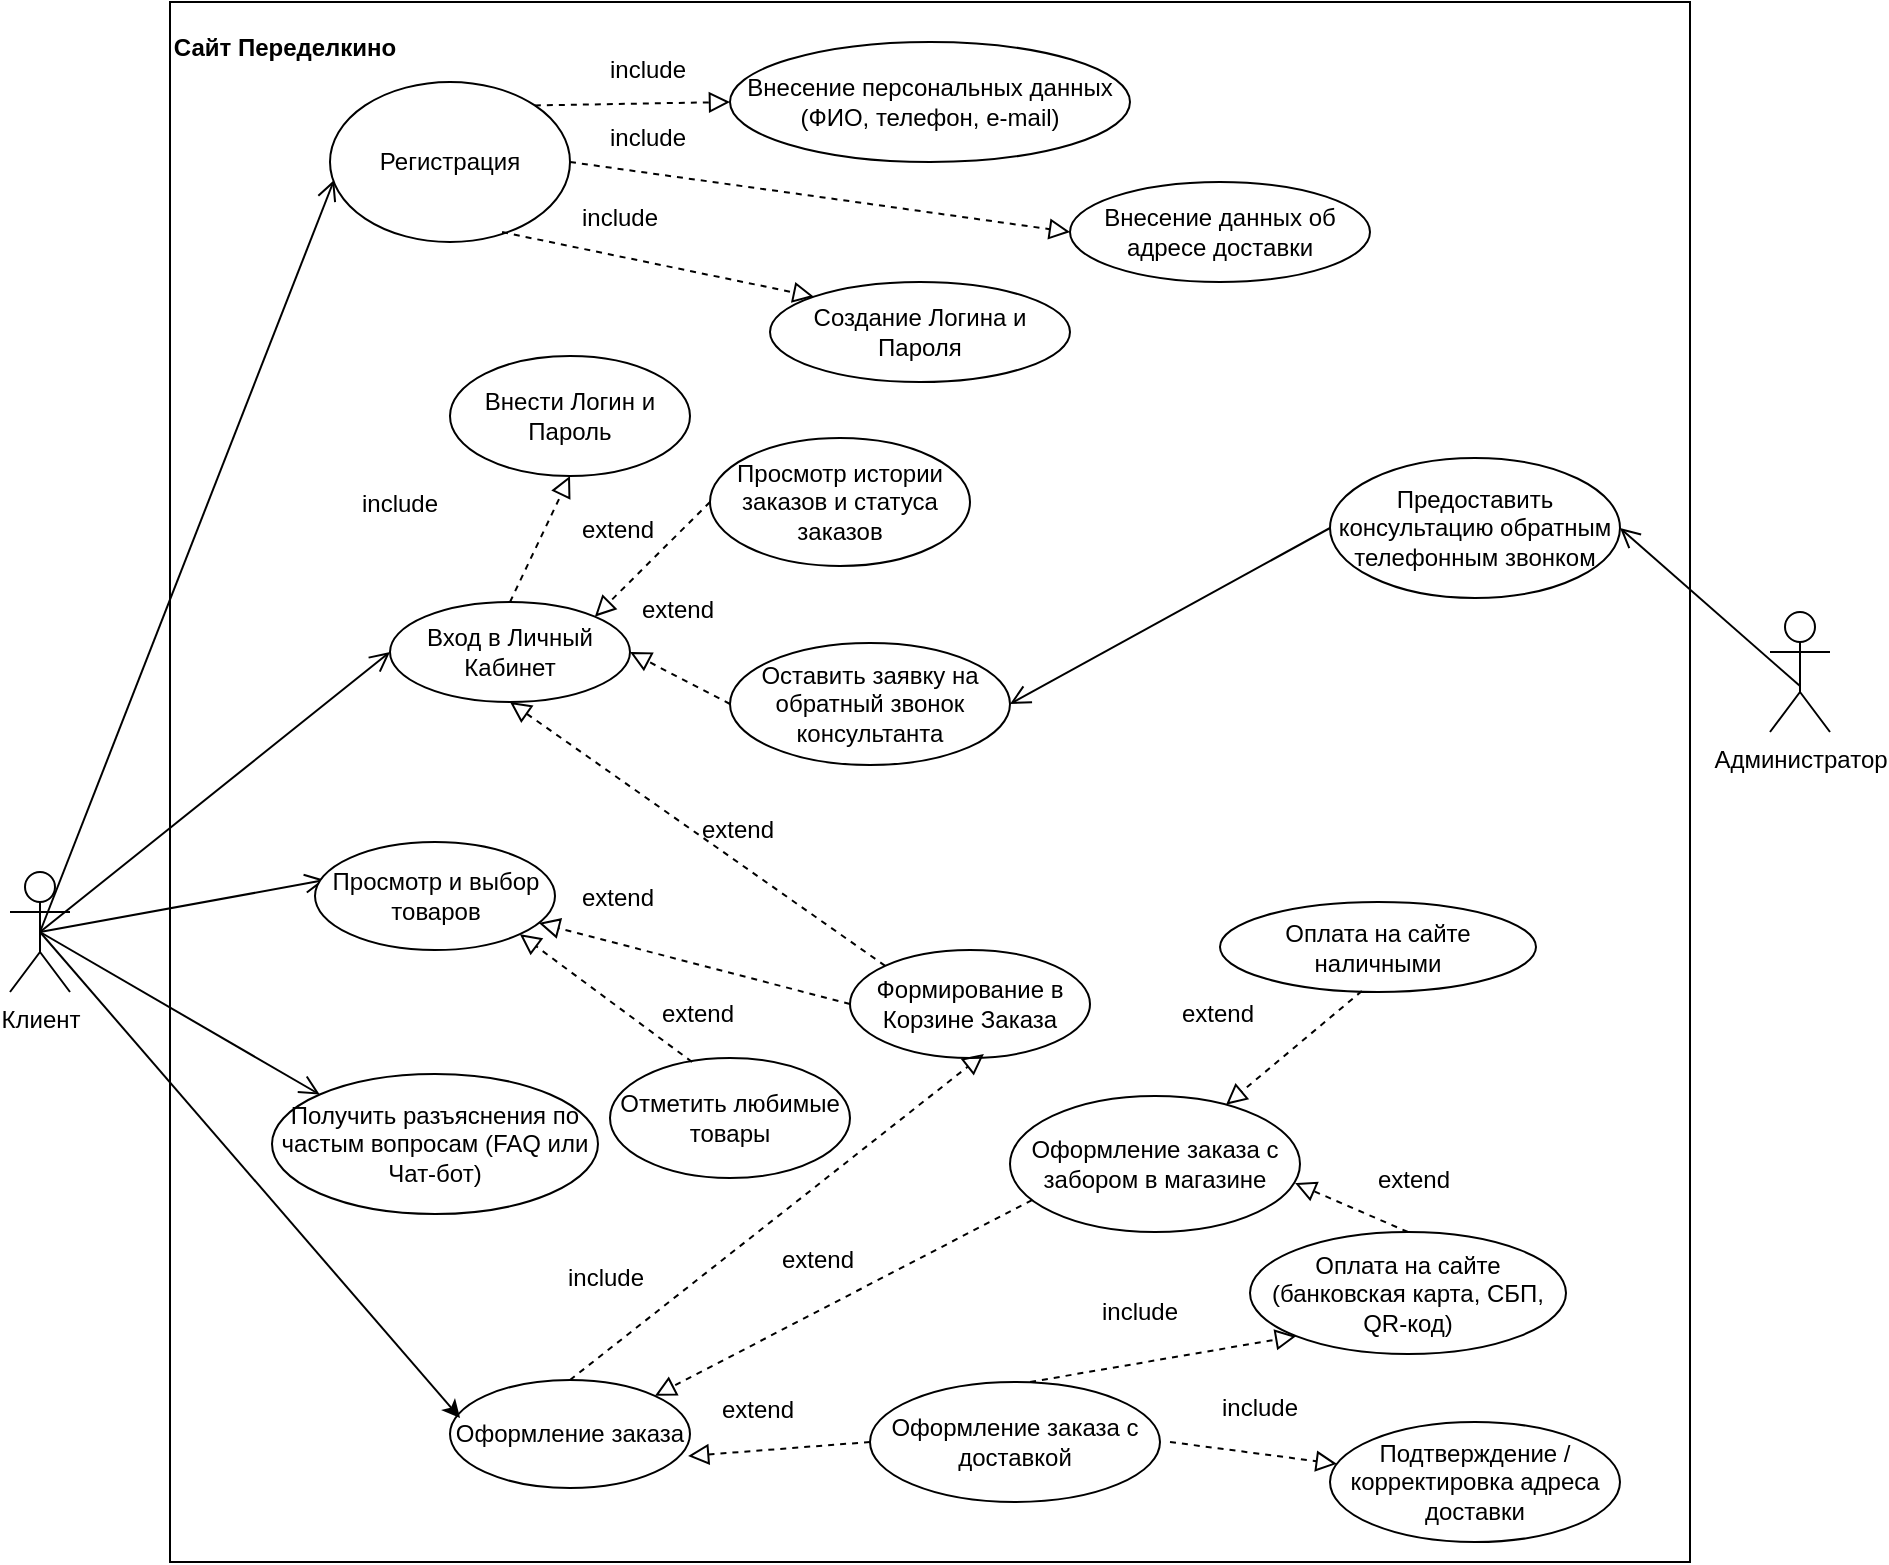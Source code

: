 <mxfile version="22.1.1" type="device" pages="2">
  <diagram name="Формирование и оформление заказа" id="MA6viU8883pj1xrTaJaR">
    <mxGraphModel dx="1164" dy="1131" grid="1" gridSize="10" guides="1" tooltips="1" connect="1" arrows="1" fold="1" page="1" pageScale="1" pageWidth="827" pageHeight="1169" math="0" shadow="0">
      <root>
        <mxCell id="G4E5O6nOKfDLFmH1mNvY-0" />
        <mxCell id="G4E5O6nOKfDLFmH1mNvY-1" parent="G4E5O6nOKfDLFmH1mNvY-0" />
        <mxCell id="G4E5O6nOKfDLFmH1mNvY-2" value="" style="html=1;whiteSpace=wrap;" parent="G4E5O6nOKfDLFmH1mNvY-1" vertex="1">
          <mxGeometry x="150" y="90" width="760" height="780" as="geometry" />
        </mxCell>
        <mxCell id="G4E5O6nOKfDLFmH1mNvY-3" value="Клиент" style="shape=umlActor;verticalLabelPosition=bottom;verticalAlign=top;html=1;" parent="G4E5O6nOKfDLFmH1mNvY-1" vertex="1">
          <mxGeometry x="70" y="525" width="30" height="60" as="geometry" />
        </mxCell>
        <mxCell id="G4E5O6nOKfDLFmH1mNvY-4" value="Сайт Переделкино" style="text;align=center;fontStyle=1;verticalAlign=middle;spacingLeft=3;spacingRight=3;strokeColor=none;rotatable=0;points=[[0,0.5],[1,0.5]];portConstraint=eastwest;html=1;" parent="G4E5O6nOKfDLFmH1mNvY-1" vertex="1">
          <mxGeometry x="167" y="100" width="80" height="26" as="geometry" />
        </mxCell>
        <mxCell id="G4E5O6nOKfDLFmH1mNvY-5" value="" style="endArrow=open;startArrow=none;endFill=0;startFill=0;endSize=8;html=1;verticalAlign=bottom;labelBackgroundColor=none;strokeWidth=1;rounded=0;entryX=0.017;entryY=0.613;entryDx=0;entryDy=0;exitX=0.5;exitY=0.5;exitDx=0;exitDy=0;exitPerimeter=0;entryPerimeter=0;" parent="G4E5O6nOKfDLFmH1mNvY-1" source="G4E5O6nOKfDLFmH1mNvY-3" target="G4E5O6nOKfDLFmH1mNvY-15" edge="1">
          <mxGeometry width="160" relative="1" as="geometry">
            <mxPoint x="140" y="550" as="sourcePoint" />
            <mxPoint x="200" y="200" as="targetPoint" />
          </mxGeometry>
        </mxCell>
        <mxCell id="G4E5O6nOKfDLFmH1mNvY-6" value="" style="endArrow=open;startArrow=none;endFill=0;startFill=0;endSize=8;html=1;verticalAlign=bottom;labelBackgroundColor=none;strokeWidth=1;rounded=0;entryX=0;entryY=0.5;entryDx=0;entryDy=0;exitX=0.5;exitY=0.5;exitDx=0;exitDy=0;exitPerimeter=0;" parent="G4E5O6nOKfDLFmH1mNvY-1" source="G4E5O6nOKfDLFmH1mNvY-3" target="G4E5O6nOKfDLFmH1mNvY-18" edge="1">
          <mxGeometry width="160" relative="1" as="geometry">
            <mxPoint x="-130" y="740" as="sourcePoint" />
            <mxPoint x="200" y="425" as="targetPoint" />
          </mxGeometry>
        </mxCell>
        <mxCell id="G4E5O6nOKfDLFmH1mNvY-7" value="" style="endArrow=open;startArrow=none;endFill=0;startFill=0;endSize=8;html=1;verticalAlign=bottom;labelBackgroundColor=none;strokeWidth=1;rounded=0;exitX=0.5;exitY=0.5;exitDx=0;exitDy=0;exitPerimeter=0;entryX=0.042;entryY=0.352;entryDx=0;entryDy=0;entryPerimeter=0;" parent="G4E5O6nOKfDLFmH1mNvY-1" source="G4E5O6nOKfDLFmH1mNvY-3" target="sAtTUOMr5M9MyBgrF_sK-12" edge="1">
          <mxGeometry width="160" relative="1" as="geometry">
            <mxPoint x="85" y="591" as="sourcePoint" />
            <mxPoint x="900" y="746" as="targetPoint" />
          </mxGeometry>
        </mxCell>
        <mxCell id="G4E5O6nOKfDLFmH1mNvY-9" value="Администратор" style="shape=umlActor;verticalLabelPosition=bottom;verticalAlign=top;html=1;" parent="G4E5O6nOKfDLFmH1mNvY-1" vertex="1">
          <mxGeometry x="950" y="395" width="30" height="60" as="geometry" />
        </mxCell>
        <mxCell id="G4E5O6nOKfDLFmH1mNvY-10" value="" style="endArrow=open;startArrow=none;endFill=0;startFill=0;endSize=8;html=1;verticalAlign=bottom;labelBackgroundColor=none;strokeWidth=1;rounded=0;exitX=0.5;exitY=0.617;exitDx=0;exitDy=0;exitPerimeter=0;entryX=1;entryY=0.5;entryDx=0;entryDy=0;" parent="G4E5O6nOKfDLFmH1mNvY-1" source="G4E5O6nOKfDLFmH1mNvY-9" target="G4E5O6nOKfDLFmH1mNvY-17" edge="1">
          <mxGeometry width="160" relative="1" as="geometry">
            <mxPoint x="1135" y="720" as="sourcePoint" />
            <mxPoint x="1275" y="315" as="targetPoint" />
          </mxGeometry>
        </mxCell>
        <mxCell id="G4E5O6nOKfDLFmH1mNvY-13" value="include" style="text;strokeColor=none;fillColor=none;align=left;verticalAlign=top;spacingLeft=4;spacingRight=4;overflow=hidden;rotatable=0;points=[[0,0.5],[1,0.5]];portConstraint=eastwest;whiteSpace=wrap;html=1;" parent="G4E5O6nOKfDLFmH1mNvY-1" vertex="1">
          <mxGeometry x="364" y="110" width="100" height="26" as="geometry" />
        </mxCell>
        <mxCell id="G4E5O6nOKfDLFmH1mNvY-15" value="Регистрация" style="ellipse;whiteSpace=wrap;html=1;" parent="G4E5O6nOKfDLFmH1mNvY-1" vertex="1">
          <mxGeometry x="230" y="130" width="120" height="80" as="geometry" />
        </mxCell>
        <mxCell id="G4E5O6nOKfDLFmH1mNvY-16" value="Внесение персональных данных (ФИО, телефон, e-mail)" style="ellipse;whiteSpace=wrap;html=1;" parent="G4E5O6nOKfDLFmH1mNvY-1" vertex="1">
          <mxGeometry x="430" y="110" width="200" height="60" as="geometry" />
        </mxCell>
        <mxCell id="G4E5O6nOKfDLFmH1mNvY-17" value="Предоставить консультацию обратным телефонным звонком" style="ellipse;whiteSpace=wrap;html=1;" parent="G4E5O6nOKfDLFmH1mNvY-1" vertex="1">
          <mxGeometry x="730" y="318" width="145" height="70" as="geometry" />
        </mxCell>
        <mxCell id="G4E5O6nOKfDLFmH1mNvY-18" value="Вход в Личный Кабинет" style="ellipse;whiteSpace=wrap;html=1;" parent="G4E5O6nOKfDLFmH1mNvY-1" vertex="1">
          <mxGeometry x="260" y="390" width="120" height="50" as="geometry" />
        </mxCell>
        <mxCell id="G4E5O6nOKfDLFmH1mNvY-19" value="Формирование в Корзине Заказа" style="ellipse;whiteSpace=wrap;html=1;" parent="G4E5O6nOKfDLFmH1mNvY-1" vertex="1">
          <mxGeometry x="490" y="564" width="120" height="54" as="geometry" />
        </mxCell>
        <mxCell id="G4E5O6nOKfDLFmH1mNvY-20" value="Отметить любимые товары" style="ellipse;whiteSpace=wrap;html=1;" parent="G4E5O6nOKfDLFmH1mNvY-1" vertex="1">
          <mxGeometry x="370" y="618" width="120" height="60" as="geometry" />
        </mxCell>
        <mxCell id="T6pxAiIOGO7lMblW-M1s-3" value="extend" style="text;strokeColor=none;fillColor=none;align=left;verticalAlign=top;spacingLeft=4;spacingRight=4;overflow=hidden;rotatable=0;points=[[0,0.5],[1,0.5]];portConstraint=eastwest;whiteSpace=wrap;html=1;" parent="G4E5O6nOKfDLFmH1mNvY-1" vertex="1">
          <mxGeometry x="350" y="524" width="100" height="26" as="geometry" />
        </mxCell>
        <mxCell id="T6pxAiIOGO7lMblW-M1s-4" value="Просмотр истории заказов и статуса заказов" style="ellipse;whiteSpace=wrap;html=1;" parent="G4E5O6nOKfDLFmH1mNvY-1" vertex="1">
          <mxGeometry x="420" y="308" width="130" height="64" as="geometry" />
        </mxCell>
        <mxCell id="T6pxAiIOGO7lMblW-M1s-5" value="Получить разъяснения по частым вопросам (FAQ или Чат-бот)" style="ellipse;whiteSpace=wrap;html=1;" parent="G4E5O6nOKfDLFmH1mNvY-1" vertex="1">
          <mxGeometry x="201" y="626" width="163" height="70" as="geometry" />
        </mxCell>
        <mxCell id="T6pxAiIOGO7lMblW-M1s-6" value="Оставить заявку на обратный звонок консультанта" style="ellipse;whiteSpace=wrap;html=1;" parent="G4E5O6nOKfDLFmH1mNvY-1" vertex="1">
          <mxGeometry x="430" y="410.5" width="140" height="61" as="geometry" />
        </mxCell>
        <mxCell id="T6pxAiIOGO7lMblW-M1s-7" value="Внесение данных об адресе доставки" style="ellipse;whiteSpace=wrap;html=1;" parent="G4E5O6nOKfDLFmH1mNvY-1" vertex="1">
          <mxGeometry x="600" y="180" width="150" height="50" as="geometry" />
        </mxCell>
        <mxCell id="T6pxAiIOGO7lMblW-M1s-9" value="" style="endArrow=block;startArrow=none;endFill=0;startFill=0;endSize=8;html=1;verticalAlign=bottom;dashed=1;labelBackgroundColor=none;rounded=0;exitX=0.717;exitY=0.938;exitDx=0;exitDy=0;exitPerimeter=0;entryX=0;entryY=0;entryDx=0;entryDy=0;" parent="G4E5O6nOKfDLFmH1mNvY-1" source="G4E5O6nOKfDLFmH1mNvY-15" target="T6pxAiIOGO7lMblW-M1s-10" edge="1">
          <mxGeometry width="160" relative="1" as="geometry">
            <mxPoint x="480" y="590" as="sourcePoint" />
            <mxPoint x="640" y="590" as="targetPoint" />
          </mxGeometry>
        </mxCell>
        <mxCell id="T6pxAiIOGO7lMblW-M1s-10" value="Создание Логина и Пароля" style="ellipse;whiteSpace=wrap;html=1;" parent="G4E5O6nOKfDLFmH1mNvY-1" vertex="1">
          <mxGeometry x="450" y="230" width="150" height="50" as="geometry" />
        </mxCell>
        <mxCell id="T6pxAiIOGO7lMblW-M1s-14" value="include" style="text;strokeColor=none;fillColor=none;align=left;verticalAlign=top;spacingLeft=4;spacingRight=4;overflow=hidden;rotatable=0;points=[[0,0.5],[1,0.5]];portConstraint=eastwest;whiteSpace=wrap;html=1;" parent="G4E5O6nOKfDLFmH1mNvY-1" vertex="1">
          <mxGeometry x="364" y="144" width="100" height="26" as="geometry" />
        </mxCell>
        <mxCell id="T6pxAiIOGO7lMblW-M1s-15" value="include" style="text;strokeColor=none;fillColor=none;align=left;verticalAlign=top;spacingLeft=4;spacingRight=4;overflow=hidden;rotatable=0;points=[[0,0.5],[1,0.5]];portConstraint=eastwest;whiteSpace=wrap;html=1;" parent="G4E5O6nOKfDLFmH1mNvY-1" vertex="1">
          <mxGeometry x="350" y="184" width="100" height="26" as="geometry" />
        </mxCell>
        <mxCell id="T6pxAiIOGO7lMblW-M1s-16" value="include" style="text;strokeColor=none;fillColor=none;align=left;verticalAlign=top;spacingLeft=4;spacingRight=4;overflow=hidden;rotatable=0;points=[[0,0.5],[1,0.5]];portConstraint=eastwest;whiteSpace=wrap;html=1;" parent="G4E5O6nOKfDLFmH1mNvY-1" vertex="1">
          <mxGeometry x="240" y="327" width="100" height="26" as="geometry" />
        </mxCell>
        <mxCell id="lNUYj-rpbkgt6pPpw4qf-0" value="" style="endArrow=block;startArrow=none;endFill=0;startFill=0;endSize=8;html=1;verticalAlign=bottom;dashed=1;labelBackgroundColor=none;rounded=0;exitX=1;exitY=0.5;exitDx=0;exitDy=0;entryX=0;entryY=0.5;entryDx=0;entryDy=0;" parent="G4E5O6nOKfDLFmH1mNvY-1" source="G4E5O6nOKfDLFmH1mNvY-15" target="T6pxAiIOGO7lMblW-M1s-7" edge="1">
          <mxGeometry width="160" relative="1" as="geometry">
            <mxPoint x="530" y="260" as="sourcePoint" />
            <mxPoint x="690" y="260" as="targetPoint" />
          </mxGeometry>
        </mxCell>
        <mxCell id="lNUYj-rpbkgt6pPpw4qf-1" value="" style="endArrow=block;startArrow=none;endFill=0;startFill=0;endSize=8;html=1;verticalAlign=bottom;dashed=1;labelBackgroundColor=none;rounded=0;exitX=1;exitY=0;exitDx=0;exitDy=0;entryX=0;entryY=0.5;entryDx=0;entryDy=0;" parent="G4E5O6nOKfDLFmH1mNvY-1" source="G4E5O6nOKfDLFmH1mNvY-15" target="G4E5O6nOKfDLFmH1mNvY-16" edge="1">
          <mxGeometry width="160" relative="1" as="geometry">
            <mxPoint x="590" y="240" as="sourcePoint" />
            <mxPoint x="750" y="240" as="targetPoint" />
          </mxGeometry>
        </mxCell>
        <mxCell id="lNUYj-rpbkgt6pPpw4qf-3" value="Внести Логин и Пароль" style="ellipse;whiteSpace=wrap;html=1;" parent="G4E5O6nOKfDLFmH1mNvY-1" vertex="1">
          <mxGeometry x="290" y="267" width="120" height="60" as="geometry" />
        </mxCell>
        <mxCell id="sAtTUOMr5M9MyBgrF_sK-1" value="" style="endArrow=block;startArrow=none;endFill=0;startFill=0;endSize=8;html=1;verticalAlign=bottom;dashed=1;labelBackgroundColor=none;rounded=0;exitX=0.5;exitY=0;exitDx=0;exitDy=0;entryX=0.5;entryY=1;entryDx=0;entryDy=0;" parent="G4E5O6nOKfDLFmH1mNvY-1" source="G4E5O6nOKfDLFmH1mNvY-18" target="lNUYj-rpbkgt6pPpw4qf-3" edge="1">
          <mxGeometry width="160" relative="1" as="geometry">
            <mxPoint x="510" y="350" as="sourcePoint" />
            <mxPoint x="670" y="350" as="targetPoint" />
          </mxGeometry>
        </mxCell>
        <mxCell id="sAtTUOMr5M9MyBgrF_sK-3" value="" style="endArrow=open;startArrow=none;endFill=0;startFill=0;endSize=8;html=1;verticalAlign=bottom;labelBackgroundColor=none;strokeWidth=1;rounded=0;exitX=0.5;exitY=0.5;exitDx=0;exitDy=0;exitPerimeter=0;entryX=0;entryY=0;entryDx=0;entryDy=0;" parent="G4E5O6nOKfDLFmH1mNvY-1" source="G4E5O6nOKfDLFmH1mNvY-3" target="T6pxAiIOGO7lMblW-M1s-5" edge="1">
          <mxGeometry width="160" relative="1" as="geometry">
            <mxPoint x="95" y="565" as="sourcePoint" />
            <mxPoint x="260" y="573" as="targetPoint" />
          </mxGeometry>
        </mxCell>
        <mxCell id="sAtTUOMr5M9MyBgrF_sK-4" value="" style="endArrow=block;startArrow=none;endFill=0;startFill=0;endSize=8;html=1;verticalAlign=bottom;dashed=1;labelBackgroundColor=none;rounded=0;entryX=1;entryY=0;entryDx=0;entryDy=0;exitX=0;exitY=0.5;exitDx=0;exitDy=0;" parent="G4E5O6nOKfDLFmH1mNvY-1" source="T6pxAiIOGO7lMblW-M1s-4" target="G4E5O6nOKfDLFmH1mNvY-18" edge="1">
          <mxGeometry width="160" relative="1" as="geometry">
            <mxPoint x="410" y="550" as="sourcePoint" />
            <mxPoint x="570" y="550" as="targetPoint" />
          </mxGeometry>
        </mxCell>
        <mxCell id="sAtTUOMr5M9MyBgrF_sK-5" value="extend" style="text;strokeColor=none;fillColor=none;align=left;verticalAlign=top;spacingLeft=4;spacingRight=4;overflow=hidden;rotatable=0;points=[[0,0.5],[1,0.5]];portConstraint=eastwest;whiteSpace=wrap;html=1;" parent="G4E5O6nOKfDLFmH1mNvY-1" vertex="1">
          <mxGeometry x="350" y="340" width="100" height="26" as="geometry" />
        </mxCell>
        <mxCell id="sAtTUOMr5M9MyBgrF_sK-6" value="" style="endArrow=block;startArrow=none;endFill=0;startFill=0;endSize=8;html=1;verticalAlign=bottom;dashed=1;labelBackgroundColor=none;rounded=0;exitX=0;exitY=0.5;exitDx=0;exitDy=0;entryX=1;entryY=0.5;entryDx=0;entryDy=0;" parent="G4E5O6nOKfDLFmH1mNvY-1" source="T6pxAiIOGO7lMblW-M1s-6" target="G4E5O6nOKfDLFmH1mNvY-18" edge="1">
          <mxGeometry width="160" relative="1" as="geometry">
            <mxPoint x="380" y="620" as="sourcePoint" />
            <mxPoint x="540" y="620" as="targetPoint" />
          </mxGeometry>
        </mxCell>
        <mxCell id="sAtTUOMr5M9MyBgrF_sK-7" value="extend" style="text;strokeColor=none;fillColor=none;align=left;verticalAlign=top;spacingLeft=4;spacingRight=4;overflow=hidden;rotatable=0;points=[[0,0.5],[1,0.5]];portConstraint=eastwest;whiteSpace=wrap;html=1;" parent="G4E5O6nOKfDLFmH1mNvY-1" vertex="1">
          <mxGeometry x="380" y="380" width="100" height="26" as="geometry" />
        </mxCell>
        <mxCell id="sAtTUOMr5M9MyBgrF_sK-8" value="" style="endArrow=open;startArrow=none;endFill=0;startFill=0;endSize=8;html=1;verticalAlign=bottom;labelBackgroundColor=none;strokeWidth=1;rounded=0;exitX=0;exitY=0.5;exitDx=0;exitDy=0;entryX=1;entryY=0.5;entryDx=0;entryDy=0;" parent="G4E5O6nOKfDLFmH1mNvY-1" source="G4E5O6nOKfDLFmH1mNvY-17" target="T6pxAiIOGO7lMblW-M1s-6" edge="1">
          <mxGeometry width="160" relative="1" as="geometry">
            <mxPoint x="620" y="590" as="sourcePoint" />
            <mxPoint x="780" y="590" as="targetPoint" />
          </mxGeometry>
        </mxCell>
        <mxCell id="sAtTUOMr5M9MyBgrF_sK-12" value="Просмотр и выбор товаров" style="ellipse;whiteSpace=wrap;html=1;" parent="G4E5O6nOKfDLFmH1mNvY-1" vertex="1">
          <mxGeometry x="222.5" y="510" width="120" height="54" as="geometry" />
        </mxCell>
        <mxCell id="sAtTUOMr5M9MyBgrF_sK-14" value="" style="endArrow=block;startArrow=none;endFill=0;startFill=0;endSize=8;html=1;verticalAlign=bottom;dashed=1;labelBackgroundColor=none;rounded=0;entryX=0.5;entryY=1;entryDx=0;entryDy=0;exitX=0;exitY=0;exitDx=0;exitDy=0;" parent="G4E5O6nOKfDLFmH1mNvY-1" source="G4E5O6nOKfDLFmH1mNvY-19" target="G4E5O6nOKfDLFmH1mNvY-18" edge="1">
          <mxGeometry width="160" relative="1" as="geometry">
            <mxPoint x="360" y="580" as="sourcePoint" />
            <mxPoint x="520" y="580" as="targetPoint" />
          </mxGeometry>
        </mxCell>
        <mxCell id="sAtTUOMr5M9MyBgrF_sK-15" value="extend" style="text;strokeColor=none;fillColor=none;align=left;verticalAlign=top;spacingLeft=4;spacingRight=4;overflow=hidden;rotatable=0;points=[[0,0.5],[1,0.5]];portConstraint=eastwest;whiteSpace=wrap;html=1;" parent="G4E5O6nOKfDLFmH1mNvY-1" vertex="1">
          <mxGeometry x="410" y="490" width="100" height="26" as="geometry" />
        </mxCell>
        <mxCell id="sAtTUOMr5M9MyBgrF_sK-16" value="" style="endArrow=block;startArrow=none;endFill=0;startFill=0;endSize=8;html=1;verticalAlign=bottom;dashed=1;labelBackgroundColor=none;rounded=0;entryX=1;entryY=1;entryDx=0;entryDy=0;exitX=0.342;exitY=0.033;exitDx=0;exitDy=0;exitPerimeter=0;" parent="G4E5O6nOKfDLFmH1mNvY-1" source="G4E5O6nOKfDLFmH1mNvY-20" target="sAtTUOMr5M9MyBgrF_sK-12" edge="1">
          <mxGeometry width="160" relative="1" as="geometry">
            <mxPoint x="430" y="626" as="sourcePoint" />
            <mxPoint x="590" y="626" as="targetPoint" />
          </mxGeometry>
        </mxCell>
        <mxCell id="sAtTUOMr5M9MyBgrF_sK-17" value="extend" style="text;strokeColor=none;fillColor=none;align=left;verticalAlign=top;spacingLeft=4;spacingRight=4;overflow=hidden;rotatable=0;points=[[0,0.5],[1,0.5]];portConstraint=eastwest;whiteSpace=wrap;html=1;" parent="G4E5O6nOKfDLFmH1mNvY-1" vertex="1">
          <mxGeometry x="390" y="582" width="100" height="26" as="geometry" />
        </mxCell>
        <mxCell id="sAtTUOMr5M9MyBgrF_sK-18" value="" style="endArrow=block;startArrow=none;endFill=0;startFill=0;endSize=8;html=1;verticalAlign=bottom;dashed=1;labelBackgroundColor=none;rounded=0;exitX=0;exitY=0.5;exitDx=0;exitDy=0;" parent="G4E5O6nOKfDLFmH1mNvY-1" source="G4E5O6nOKfDLFmH1mNvY-19" target="sAtTUOMr5M9MyBgrF_sK-12" edge="1">
          <mxGeometry width="160" relative="1" as="geometry">
            <mxPoint x="450" y="816" as="sourcePoint" />
            <mxPoint x="610" y="816" as="targetPoint" />
          </mxGeometry>
        </mxCell>
        <mxCell id="sAtTUOMr5M9MyBgrF_sK-19" value="Оформление заказа" style="ellipse;whiteSpace=wrap;html=1;" parent="G4E5O6nOKfDLFmH1mNvY-1" vertex="1">
          <mxGeometry x="290" y="779" width="120" height="54" as="geometry" />
        </mxCell>
        <mxCell id="sAtTUOMr5M9MyBgrF_sK-20" value="" style="endArrow=block;startArrow=none;endFill=0;startFill=0;endSize=8;html=1;verticalAlign=bottom;dashed=1;labelBackgroundColor=none;rounded=0;exitX=0.5;exitY=0;exitDx=0;exitDy=0;entryX=0.558;entryY=0.963;entryDx=0;entryDy=0;entryPerimeter=0;" parent="G4E5O6nOKfDLFmH1mNvY-1" source="sAtTUOMr5M9MyBgrF_sK-19" target="G4E5O6nOKfDLFmH1mNvY-19" edge="1">
          <mxGeometry width="160" relative="1" as="geometry">
            <mxPoint x="600" y="700" as="sourcePoint" />
            <mxPoint x="760" y="700" as="targetPoint" />
          </mxGeometry>
        </mxCell>
        <mxCell id="sAtTUOMr5M9MyBgrF_sK-21" value="include" style="text;strokeColor=none;fillColor=none;align=left;verticalAlign=top;spacingLeft=4;spacingRight=4;overflow=hidden;rotatable=0;points=[[0,0.5],[1,0.5]];portConstraint=eastwest;whiteSpace=wrap;html=1;" parent="G4E5O6nOKfDLFmH1mNvY-1" vertex="1">
          <mxGeometry x="610" y="731" width="100" height="26" as="geometry" />
        </mxCell>
        <mxCell id="PnHJiCrxHkGlkhY-6bid-0" value="Оформление заказа с забором в магазине" style="ellipse;whiteSpace=wrap;html=1;" parent="G4E5O6nOKfDLFmH1mNvY-1" vertex="1">
          <mxGeometry x="570" y="637" width="145" height="68" as="geometry" />
        </mxCell>
        <mxCell id="PnHJiCrxHkGlkhY-6bid-1" value="" style="endArrow=block;startArrow=none;endFill=0;startFill=0;endSize=8;html=1;verticalAlign=bottom;dashed=1;labelBackgroundColor=none;rounded=0;exitX=0.076;exitY=0.765;exitDx=0;exitDy=0;entryX=1;entryY=0;entryDx=0;entryDy=0;exitPerimeter=0;" parent="G4E5O6nOKfDLFmH1mNvY-1" source="PnHJiCrxHkGlkhY-6bid-0" target="sAtTUOMr5M9MyBgrF_sK-19" edge="1">
          <mxGeometry width="160" relative="1" as="geometry">
            <mxPoint x="720" y="680" as="sourcePoint" />
            <mxPoint x="880" y="680" as="targetPoint" />
          </mxGeometry>
        </mxCell>
        <mxCell id="PnHJiCrxHkGlkhY-6bid-2" value="extend" style="text;strokeColor=none;fillColor=none;align=left;verticalAlign=top;spacingLeft=4;spacingRight=4;overflow=hidden;rotatable=0;points=[[0,0.5],[1,0.5]];portConstraint=eastwest;whiteSpace=wrap;html=1;" parent="G4E5O6nOKfDLFmH1mNvY-1" vertex="1">
          <mxGeometry x="420" y="780" width="100" height="26" as="geometry" />
        </mxCell>
        <mxCell id="PnHJiCrxHkGlkhY-6bid-3" value="Оплата на сайте (банковская карта, СБП, QR-код)" style="ellipse;whiteSpace=wrap;html=1;" parent="G4E5O6nOKfDLFmH1mNvY-1" vertex="1">
          <mxGeometry x="690" y="705" width="158" height="61" as="geometry" />
        </mxCell>
        <mxCell id="PnHJiCrxHkGlkhY-6bid-4" value="Оплата на сайте наличными" style="ellipse;whiteSpace=wrap;html=1;" parent="G4E5O6nOKfDLFmH1mNvY-1" vertex="1">
          <mxGeometry x="675" y="540" width="158" height="45" as="geometry" />
        </mxCell>
        <mxCell id="PnHJiCrxHkGlkhY-6bid-5" value="" style="endArrow=block;startArrow=none;endFill=0;startFill=0;endSize=8;html=1;verticalAlign=bottom;dashed=1;labelBackgroundColor=none;rounded=0;exitX=0.449;exitY=0.989;exitDx=0;exitDy=0;exitPerimeter=0;" parent="G4E5O6nOKfDLFmH1mNvY-1" source="PnHJiCrxHkGlkhY-6bid-4" target="PnHJiCrxHkGlkhY-6bid-0" edge="1">
          <mxGeometry width="160" relative="1" as="geometry">
            <mxPoint x="790" y="600" as="sourcePoint" />
            <mxPoint x="950" y="600" as="targetPoint" />
          </mxGeometry>
        </mxCell>
        <mxCell id="PnHJiCrxHkGlkhY-6bid-6" value="extend" style="text;strokeColor=none;fillColor=none;align=left;verticalAlign=top;spacingLeft=4;spacingRight=4;overflow=hidden;rotatable=0;points=[[0,0.5],[1,0.5]];portConstraint=eastwest;whiteSpace=wrap;html=1;" parent="G4E5O6nOKfDLFmH1mNvY-1" vertex="1">
          <mxGeometry x="650" y="582" width="100" height="26" as="geometry" />
        </mxCell>
        <mxCell id="PnHJiCrxHkGlkhY-6bid-7" value="Оформление заказа с доставкой" style="ellipse;whiteSpace=wrap;html=1;" parent="G4E5O6nOKfDLFmH1mNvY-1" vertex="1">
          <mxGeometry x="500" y="780" width="145" height="60" as="geometry" />
        </mxCell>
        <mxCell id="PnHJiCrxHkGlkhY-6bid-8" value="" style="endArrow=block;startArrow=none;endFill=0;startFill=0;endSize=8;html=1;verticalAlign=bottom;dashed=1;labelBackgroundColor=none;rounded=0;entryX=0.983;entryY=0.64;entryDx=0;entryDy=0;entryPerimeter=0;exitX=0.5;exitY=0;exitDx=0;exitDy=0;" parent="G4E5O6nOKfDLFmH1mNvY-1" source="PnHJiCrxHkGlkhY-6bid-3" target="PnHJiCrxHkGlkhY-6bid-0" edge="1">
          <mxGeometry width="160" relative="1" as="geometry">
            <mxPoint x="740" y="690" as="sourcePoint" />
            <mxPoint x="900" y="690" as="targetPoint" />
          </mxGeometry>
        </mxCell>
        <mxCell id="PnHJiCrxHkGlkhY-6bid-9" value="extend" style="text;strokeColor=none;fillColor=none;align=left;verticalAlign=top;spacingLeft=4;spacingRight=4;overflow=hidden;rotatable=0;points=[[0,0.5],[1,0.5]];portConstraint=eastwest;whiteSpace=wrap;html=1;" parent="G4E5O6nOKfDLFmH1mNvY-1" vertex="1">
          <mxGeometry x="748" y="665" width="100" height="26" as="geometry" />
        </mxCell>
        <mxCell id="PnHJiCrxHkGlkhY-6bid-10" value="" style="endArrow=block;startArrow=none;endFill=0;startFill=0;endSize=8;html=1;verticalAlign=bottom;dashed=1;labelBackgroundColor=none;rounded=0;entryX=0.992;entryY=0.704;entryDx=0;entryDy=0;entryPerimeter=0;exitX=0;exitY=0.5;exitDx=0;exitDy=0;" parent="G4E5O6nOKfDLFmH1mNvY-1" source="PnHJiCrxHkGlkhY-6bid-7" target="sAtTUOMr5M9MyBgrF_sK-19" edge="1">
          <mxGeometry width="160" relative="1" as="geometry">
            <mxPoint x="450" y="800" as="sourcePoint" />
            <mxPoint x="610" y="800" as="targetPoint" />
          </mxGeometry>
        </mxCell>
        <mxCell id="PnHJiCrxHkGlkhY-6bid-11" value="extend" style="text;strokeColor=none;fillColor=none;align=left;verticalAlign=top;spacingLeft=4;spacingRight=4;overflow=hidden;rotatable=0;points=[[0,0.5],[1,0.5]];portConstraint=eastwest;whiteSpace=wrap;html=1;" parent="G4E5O6nOKfDLFmH1mNvY-1" vertex="1">
          <mxGeometry x="450" y="705" width="100" height="26" as="geometry" />
        </mxCell>
        <mxCell id="PnHJiCrxHkGlkhY-6bid-12" value="" style="endArrow=block;startArrow=none;endFill=0;startFill=0;endSize=8;html=1;verticalAlign=bottom;dashed=1;labelBackgroundColor=none;rounded=0;entryX=0;entryY=1;entryDx=0;entryDy=0;exitX=0.552;exitY=0;exitDx=0;exitDy=0;exitPerimeter=0;" parent="G4E5O6nOKfDLFmH1mNvY-1" source="PnHJiCrxHkGlkhY-6bid-7" target="PnHJiCrxHkGlkhY-6bid-3" edge="1">
          <mxGeometry width="160" relative="1" as="geometry">
            <mxPoint x="620" y="830" as="sourcePoint" />
            <mxPoint x="780" y="830" as="targetPoint" />
          </mxGeometry>
        </mxCell>
        <mxCell id="PnHJiCrxHkGlkhY-6bid-13" value="include" style="text;strokeColor=none;fillColor=none;align=left;verticalAlign=top;spacingLeft=4;spacingRight=4;overflow=hidden;rotatable=0;points=[[0,0.5],[1,0.5]];portConstraint=eastwest;whiteSpace=wrap;html=1;" parent="G4E5O6nOKfDLFmH1mNvY-1" vertex="1">
          <mxGeometry x="342.5" y="714" width="100" height="26" as="geometry" />
        </mxCell>
        <mxCell id="PnHJiCrxHkGlkhY-6bid-14" value="Подтверждение / корректировка адреса доставки" style="ellipse;whiteSpace=wrap;html=1;" parent="G4E5O6nOKfDLFmH1mNvY-1" vertex="1">
          <mxGeometry x="730" y="800" width="145" height="60" as="geometry" />
        </mxCell>
        <mxCell id="PnHJiCrxHkGlkhY-6bid-15" value="" style="endArrow=block;startArrow=none;endFill=0;startFill=0;endSize=8;html=1;verticalAlign=bottom;dashed=1;labelBackgroundColor=none;rounded=0;" parent="G4E5O6nOKfDLFmH1mNvY-1" target="PnHJiCrxHkGlkhY-6bid-14" edge="1">
          <mxGeometry width="160" relative="1" as="geometry">
            <mxPoint x="650" y="810" as="sourcePoint" />
            <mxPoint x="600" y="790" as="targetPoint" />
          </mxGeometry>
        </mxCell>
        <mxCell id="PnHJiCrxHkGlkhY-6bid-16" value="include" style="text;strokeColor=none;fillColor=none;align=left;verticalAlign=top;spacingLeft=4;spacingRight=4;overflow=hidden;rotatable=0;points=[[0,0.5],[1,0.5]];portConstraint=eastwest;whiteSpace=wrap;html=1;" parent="G4E5O6nOKfDLFmH1mNvY-1" vertex="1">
          <mxGeometry x="670" y="779" width="100" height="26" as="geometry" />
        </mxCell>
        <mxCell id="FNqzMf3y_65X0oCvuve8-0" value="" style="endArrow=classic;html=1;rounded=0;exitX=0.5;exitY=0.5;exitDx=0;exitDy=0;exitPerimeter=0;entryX=0.042;entryY=0.352;entryDx=0;entryDy=0;entryPerimeter=0;" edge="1" parent="G4E5O6nOKfDLFmH1mNvY-1" source="G4E5O6nOKfDLFmH1mNvY-3" target="sAtTUOMr5M9MyBgrF_sK-19">
          <mxGeometry width="50" height="50" relative="1" as="geometry">
            <mxPoint x="240" y="810" as="sourcePoint" />
            <mxPoint x="290" y="760" as="targetPoint" />
          </mxGeometry>
        </mxCell>
      </root>
    </mxGraphModel>
  </diagram>
  <diagram name="Подтверждение заказа" id="ZRsMT3slWd9jdgiX3BNs">
    <mxGraphModel dx="1164" dy="1131" grid="1" gridSize="10" guides="1" tooltips="1" connect="1" arrows="1" fold="1" page="1" pageScale="1" pageWidth="827" pageHeight="1169" math="0" shadow="0">
      <root>
        <mxCell id="t37vmYFgBBz6hcOFr3b_-0" />
        <mxCell id="t37vmYFgBBz6hcOFr3b_-1" parent="t37vmYFgBBz6hcOFr3b_-0" />
        <mxCell id="t37vmYFgBBz6hcOFr3b_-2" value="" style="html=1;whiteSpace=wrap;" parent="t37vmYFgBBz6hcOFr3b_-1" vertex="1">
          <mxGeometry x="150" y="90" width="760" height="780" as="geometry" />
        </mxCell>
        <mxCell id="t37vmYFgBBz6hcOFr3b_-3" value="Клиент" style="shape=umlActor;verticalLabelPosition=bottom;verticalAlign=top;html=1;" parent="t37vmYFgBBz6hcOFr3b_-1" vertex="1">
          <mxGeometry x="60" y="387" width="30" height="60" as="geometry" />
        </mxCell>
        <mxCell id="t37vmYFgBBz6hcOFr3b_-4" value="Сайт Переделкино" style="text;align=center;fontStyle=1;verticalAlign=middle;spacingLeft=3;spacingRight=3;strokeColor=none;rotatable=0;points=[[0,0.5],[1,0.5]];portConstraint=eastwest;html=1;" parent="t37vmYFgBBz6hcOFr3b_-1" vertex="1">
          <mxGeometry x="167" y="100" width="80" height="26" as="geometry" />
        </mxCell>
        <mxCell id="t37vmYFgBBz6hcOFr3b_-6" value="" style="endArrow=open;startArrow=none;endFill=0;startFill=0;endSize=8;html=1;verticalAlign=bottom;labelBackgroundColor=none;strokeWidth=1;rounded=0;entryX=0;entryY=0.5;entryDx=0;entryDy=0;exitX=0.5;exitY=0.5;exitDx=0;exitDy=0;exitPerimeter=0;" parent="t37vmYFgBBz6hcOFr3b_-1" source="t37vmYFgBBz6hcOFr3b_-3" target="t37vmYFgBBz6hcOFr3b_-14" edge="1">
          <mxGeometry width="160" relative="1" as="geometry">
            <mxPoint x="-130" y="740" as="sourcePoint" />
            <mxPoint x="200" y="425" as="targetPoint" />
          </mxGeometry>
        </mxCell>
        <mxCell id="t37vmYFgBBz6hcOFr3b_-8" value="Администратор" style="shape=umlActor;verticalLabelPosition=bottom;verticalAlign=top;html=1;" parent="t37vmYFgBBz6hcOFr3b_-1" vertex="1">
          <mxGeometry x="970" y="207" width="30" height="60" as="geometry" />
        </mxCell>
        <mxCell id="t37vmYFgBBz6hcOFr3b_-14" value="Вход в Личный Кабинет" style="ellipse;whiteSpace=wrap;html=1;" parent="t37vmYFgBBz6hcOFr3b_-1" vertex="1">
          <mxGeometry x="175" y="390" width="120" height="50" as="geometry" />
        </mxCell>
        <mxCell id="t37vmYFgBBz6hcOFr3b_-18" value="Просмотр истории заказов и статуса заказов" style="ellipse;whiteSpace=wrap;html=1;" parent="t37vmYFgBBz6hcOFr3b_-1" vertex="1">
          <mxGeometry x="355" y="383" width="130" height="64" as="geometry" />
        </mxCell>
        <mxCell id="t37vmYFgBBz6hcOFr3b_-20" value="Оставить заявку на обратный звонок консультанта" style="ellipse;whiteSpace=wrap;html=1;" parent="t37vmYFgBBz6hcOFr3b_-1" vertex="1">
          <mxGeometry x="185" y="480" width="140" height="61" as="geometry" />
        </mxCell>
        <mxCell id="t37vmYFgBBz6hcOFr3b_-26" value="include" style="text;strokeColor=none;fillColor=none;align=left;verticalAlign=top;spacingLeft=4;spacingRight=4;overflow=hidden;rotatable=0;points=[[0,0.5],[1,0.5]];portConstraint=eastwest;whiteSpace=wrap;html=1;" parent="t37vmYFgBBz6hcOFr3b_-1" vertex="1">
          <mxGeometry x="155" y="327" width="100" height="26" as="geometry" />
        </mxCell>
        <mxCell id="t37vmYFgBBz6hcOFr3b_-29" value="Внести Логин и Пароль" style="ellipse;whiteSpace=wrap;html=1;" parent="t37vmYFgBBz6hcOFr3b_-1" vertex="1">
          <mxGeometry x="205" y="267" width="120" height="60" as="geometry" />
        </mxCell>
        <mxCell id="t37vmYFgBBz6hcOFr3b_-30" value="" style="endArrow=block;startArrow=none;endFill=0;startFill=0;endSize=8;html=1;verticalAlign=bottom;dashed=1;labelBackgroundColor=none;rounded=0;exitX=0.5;exitY=0;exitDx=0;exitDy=0;entryX=0.5;entryY=1;entryDx=0;entryDy=0;" parent="t37vmYFgBBz6hcOFr3b_-1" source="t37vmYFgBBz6hcOFr3b_-14" target="t37vmYFgBBz6hcOFr3b_-29" edge="1">
          <mxGeometry width="160" relative="1" as="geometry">
            <mxPoint x="425" y="350" as="sourcePoint" />
            <mxPoint x="585" y="350" as="targetPoint" />
          </mxGeometry>
        </mxCell>
        <mxCell id="t37vmYFgBBz6hcOFr3b_-32" value="" style="endArrow=block;startArrow=none;endFill=0;startFill=0;endSize=8;html=1;verticalAlign=bottom;dashed=1;labelBackgroundColor=none;rounded=0;entryX=1;entryY=0.5;entryDx=0;entryDy=0;exitX=0;exitY=0.5;exitDx=0;exitDy=0;" parent="t37vmYFgBBz6hcOFr3b_-1" source="t37vmYFgBBz6hcOFr3b_-18" target="t37vmYFgBBz6hcOFr3b_-14" edge="1">
          <mxGeometry width="160" relative="1" as="geometry">
            <mxPoint x="325" y="550" as="sourcePoint" />
            <mxPoint x="485" y="550" as="targetPoint" />
          </mxGeometry>
        </mxCell>
        <mxCell id="t37vmYFgBBz6hcOFr3b_-33" value="extend" style="text;strokeColor=none;fillColor=none;align=left;verticalAlign=top;spacingLeft=4;spacingRight=4;overflow=hidden;rotatable=0;points=[[0,0.5],[1,0.5]];portConstraint=eastwest;whiteSpace=wrap;html=1;" parent="t37vmYFgBBz6hcOFr3b_-1" vertex="1">
          <mxGeometry x="295" y="380" width="100" height="26" as="geometry" />
        </mxCell>
        <mxCell id="t37vmYFgBBz6hcOFr3b_-34" value="" style="endArrow=block;startArrow=none;endFill=0;startFill=0;endSize=8;html=1;verticalAlign=bottom;dashed=1;labelBackgroundColor=none;rounded=0;exitX=0.5;exitY=0;exitDx=0;exitDy=0;entryX=0.5;entryY=1;entryDx=0;entryDy=0;" parent="t37vmYFgBBz6hcOFr3b_-1" source="t37vmYFgBBz6hcOFr3b_-20" target="t37vmYFgBBz6hcOFr3b_-14" edge="1">
          <mxGeometry width="160" relative="1" as="geometry">
            <mxPoint x="295" y="620" as="sourcePoint" />
            <mxPoint x="455" y="620" as="targetPoint" />
          </mxGeometry>
        </mxCell>
        <mxCell id="bLXaDOdTCD_f6JqYc6-k-0" value="Кладовщик" style="shape=umlActor;verticalLabelPosition=bottom;verticalAlign=top;html=1;" parent="t37vmYFgBBz6hcOFr3b_-1" vertex="1">
          <mxGeometry x="980" y="363" width="30" height="60" as="geometry" />
        </mxCell>
        <mxCell id="bLXaDOdTCD_f6JqYc6-k-1" value="Управляющий" style="shape=umlActor;verticalLabelPosition=bottom;verticalAlign=top;html=1;" parent="t37vmYFgBBz6hcOFr3b_-1" vertex="1">
          <mxGeometry x="980" y="640" width="30" height="60" as="geometry" />
        </mxCell>
        <mxCell id="bLXaDOdTCD_f6JqYc6-k-2" value="extend" style="text;strokeColor=none;fillColor=none;align=left;verticalAlign=top;spacingLeft=4;spacingRight=4;overflow=hidden;rotatable=0;points=[[0,0.5],[1,0.5]];portConstraint=eastwest;whiteSpace=wrap;html=1;" parent="t37vmYFgBBz6hcOFr3b_-1" vertex="1">
          <mxGeometry x="178" y="454" width="100" height="26" as="geometry" />
        </mxCell>
        <mxCell id="bLXaDOdTCD_f6JqYc6-k-5" value="Формирование сообщения о необходимости возврата ден.средств" style="ellipse;whiteSpace=wrap;html=1;" parent="t37vmYFgBBz6hcOFr3b_-1" vertex="1">
          <mxGeometry x="485" y="505" width="147" height="80" as="geometry" />
        </mxCell>
        <mxCell id="bLXaDOdTCD_f6JqYc6-k-6" value="" style="endArrow=classic;html=1;rounded=0;entryX=1;entryY=0.5;entryDx=0;entryDy=0;exitX=0.567;exitY=0.667;exitDx=0;exitDy=0;exitPerimeter=0;" parent="t37vmYFgBBz6hcOFr3b_-1" source="bLXaDOdTCD_f6JqYc6-k-1" target="e4yO5FXlp6VKk4ckAT5Z-8" edge="1">
          <mxGeometry width="50" height="50" relative="1" as="geometry">
            <mxPoint x="710" y="925" as="sourcePoint" />
            <mxPoint x="883.5" y="785" as="targetPoint" />
          </mxGeometry>
        </mxCell>
        <mxCell id="bLXaDOdTCD_f6JqYc6-k-7" value="Формирование информационного сообщения с деталями заказа&amp;nbsp;" style="ellipse;whiteSpace=wrap;html=1;" parent="t37vmYFgBBz6hcOFr3b_-1" vertex="1">
          <mxGeometry x="385" y="230" width="147" height="80" as="geometry" />
        </mxCell>
        <mxCell id="bLXaDOdTCD_f6JqYc6-k-8" value="Подтверждение / корректировка даты&amp;nbsp; зарегистрированного заказа" style="ellipse;whiteSpace=wrap;html=1;" parent="t37vmYFgBBz6hcOFr3b_-1" vertex="1">
          <mxGeometry x="643.5" y="343" width="147" height="80" as="geometry" />
        </mxCell>
        <mxCell id="bLXaDOdTCD_f6JqYc6-k-9" value="Подтверждение актуальной даты заказа" style="ellipse;whiteSpace=wrap;html=1;" parent="t37vmYFgBBz6hcOFr3b_-1" vertex="1">
          <mxGeometry x="570" y="126" width="147" height="80" as="geometry" />
        </mxCell>
        <mxCell id="bLXaDOdTCD_f6JqYc6-k-10" value="" style="endArrow=classic;html=1;rounded=0;exitX=0.433;exitY=0.683;exitDx=0;exitDy=0;exitPerimeter=0;entryX=1;entryY=0;entryDx=0;entryDy=0;" parent="t37vmYFgBBz6hcOFr3b_-1" source="bLXaDOdTCD_f6JqYc6-k-0" target="e4yO5FXlp6VKk4ckAT5Z-5" edge="1">
          <mxGeometry width="50" height="50" relative="1" as="geometry">
            <mxPoint x="980" y="550" as="sourcePoint" />
            <mxPoint x="1030" y="500" as="targetPoint" />
          </mxGeometry>
        </mxCell>
        <mxCell id="bLXaDOdTCD_f6JqYc6-k-12" value="" style="endArrow=classic;html=1;rounded=0;exitX=0.5;exitY=0.65;exitDx=0;exitDy=0;exitPerimeter=0;entryX=1;entryY=0.5;entryDx=0;entryDy=0;" parent="t37vmYFgBBz6hcOFr3b_-1" source="t37vmYFgBBz6hcOFr3b_-8" target="e4yO5FXlp6VKk4ckAT5Z-2" edge="1">
          <mxGeometry width="50" height="50" relative="1" as="geometry">
            <mxPoint x="850" y="230" as="sourcePoint" />
            <mxPoint x="900" y="180" as="targetPoint" />
          </mxGeometry>
        </mxCell>
        <mxCell id="QEjQR_3YP_IbkohPo28r-0" value="" style="endArrow=classic;html=1;rounded=0;exitX=0.5;exitY=1;exitDx=0;exitDy=0;entryX=0.5;entryY=0;entryDx=0;entryDy=0;" parent="t37vmYFgBBz6hcOFr3b_-1" source="bLXaDOdTCD_f6JqYc6-k-7" target="t37vmYFgBBz6hcOFr3b_-18" edge="1">
          <mxGeometry width="50" height="50" relative="1" as="geometry">
            <mxPoint x="345" y="690" as="sourcePoint" />
            <mxPoint x="395" y="640" as="targetPoint" />
          </mxGeometry>
        </mxCell>
        <mxCell id="e4yO5FXlp6VKk4ckAT5Z-2" value="Войти в Рабочий кабинет" style="ellipse;whiteSpace=wrap;html=1;" parent="t37vmYFgBBz6hcOFr3b_-1" vertex="1">
          <mxGeometry x="750" y="187" width="127" height="80" as="geometry" />
        </mxCell>
        <mxCell id="e4yO5FXlp6VKk4ckAT5Z-3" value="" style="endArrow=block;startArrow=none;endFill=0;startFill=0;endSize=8;html=1;verticalAlign=bottom;dashed=1;labelBackgroundColor=none;rounded=0;entryX=0.98;entryY=0.638;entryDx=0;entryDy=0;exitX=0;exitY=0;exitDx=0;exitDy=0;entryPerimeter=0;" parent="t37vmYFgBBz6hcOFr3b_-1" source="e4yO5FXlp6VKk4ckAT5Z-2" target="bLXaDOdTCD_f6JqYc6-k-9" edge="1">
          <mxGeometry width="160" relative="1" as="geometry">
            <mxPoint x="675" y="365" as="sourcePoint" />
            <mxPoint x="654" y="216" as="targetPoint" />
          </mxGeometry>
        </mxCell>
        <mxCell id="e4yO5FXlp6VKk4ckAT5Z-4" value="include" style="text;strokeColor=none;fillColor=none;align=left;verticalAlign=top;spacingLeft=4;spacingRight=4;overflow=hidden;rotatable=0;points=[[0,0.5],[1,0.5]];portConstraint=eastwest;whiteSpace=wrap;html=1;" parent="t37vmYFgBBz6hcOFr3b_-1" vertex="1">
          <mxGeometry x="727" y="161" width="100" height="26" as="geometry" />
        </mxCell>
        <mxCell id="e4yO5FXlp6VKk4ckAT5Z-5" value="Войти в Рабочий кабинет" style="ellipse;whiteSpace=wrap;html=1;" parent="t37vmYFgBBz6hcOFr3b_-1" vertex="1">
          <mxGeometry x="770" y="447" width="127" height="80" as="geometry" />
        </mxCell>
        <mxCell id="e4yO5FXlp6VKk4ckAT5Z-6" value="" style="endArrow=block;startArrow=none;endFill=0;startFill=0;endSize=8;html=1;verticalAlign=bottom;dashed=1;labelBackgroundColor=none;rounded=0;entryX=1;entryY=1;entryDx=0;entryDy=0;" parent="t37vmYFgBBz6hcOFr3b_-1" source="e4yO5FXlp6VKk4ckAT5Z-5" target="bLXaDOdTCD_f6JqYc6-k-8" edge="1">
          <mxGeometry width="160" relative="1" as="geometry">
            <mxPoint x="675" y="365" as="sourcePoint" />
            <mxPoint x="654" y="216" as="targetPoint" />
          </mxGeometry>
        </mxCell>
        <mxCell id="e4yO5FXlp6VKk4ckAT5Z-7" value="include" style="text;strokeColor=none;fillColor=none;align=left;verticalAlign=top;spacingLeft=4;spacingRight=4;overflow=hidden;rotatable=0;points=[[0,0.5],[1,0.5]];portConstraint=eastwest;whiteSpace=wrap;html=1;" parent="t37vmYFgBBz6hcOFr3b_-1" vertex="1">
          <mxGeometry x="700" y="486" width="100" height="26" as="geometry" />
        </mxCell>
        <mxCell id="e4yO5FXlp6VKk4ckAT5Z-8" value="Войти в Рабочий кабинет" style="ellipse;whiteSpace=wrap;html=1;" parent="t37vmYFgBBz6hcOFr3b_-1" vertex="1">
          <mxGeometry x="750" y="700" width="127" height="80" as="geometry" />
        </mxCell>
        <mxCell id="e4yO5FXlp6VKk4ckAT5Z-9" value="" style="endArrow=block;startArrow=none;endFill=0;startFill=0;endSize=8;html=1;verticalAlign=bottom;dashed=1;labelBackgroundColor=none;rounded=0;exitX=0;exitY=0.5;exitDx=0;exitDy=0;entryX=1;entryY=0.5;entryDx=0;entryDy=0;" parent="t37vmYFgBBz6hcOFr3b_-1" source="e4yO5FXlp6VKk4ckAT5Z-8" target="WO--yptSZcDOUzsnbDlb-4" edge="1">
          <mxGeometry width="160" relative="1" as="geometry">
            <mxPoint x="365" y="425" as="sourcePoint" />
            <mxPoint x="305" y="425" as="targetPoint" />
          </mxGeometry>
        </mxCell>
        <mxCell id="e4yO5FXlp6VKk4ckAT5Z-10" value="include" style="text;strokeColor=none;fillColor=none;align=left;verticalAlign=top;spacingLeft=4;spacingRight=4;overflow=hidden;rotatable=0;points=[[0,0.5],[1,0.5]];portConstraint=eastwest;whiteSpace=wrap;html=1;" parent="t37vmYFgBBz6hcOFr3b_-1" vertex="1">
          <mxGeometry x="690.5" y="664" width="100" height="26" as="geometry" />
        </mxCell>
        <mxCell id="WO--yptSZcDOUzsnbDlb-0" value="" style="endArrow=block;startArrow=none;endFill=0;startFill=0;endSize=8;html=1;verticalAlign=bottom;dashed=1;labelBackgroundColor=none;rounded=0;exitX=0.456;exitY=0.013;exitDx=0;exitDy=0;exitPerimeter=0;entryX=0;entryY=0.5;entryDx=0;entryDy=0;" parent="t37vmYFgBBz6hcOFr3b_-1" source="bLXaDOdTCD_f6JqYc6-k-7" target="bLXaDOdTCD_f6JqYc6-k-9" edge="1">
          <mxGeometry width="160" relative="1" as="geometry">
            <mxPoint x="395" y="207" as="sourcePoint" />
            <mxPoint x="425" y="144" as="targetPoint" />
          </mxGeometry>
        </mxCell>
        <mxCell id="WO--yptSZcDOUzsnbDlb-1" value="extend" style="text;strokeColor=none;fillColor=none;align=left;verticalAlign=top;spacingLeft=4;spacingRight=4;overflow=hidden;rotatable=0;points=[[0,0.5],[1,0.5]];portConstraint=eastwest;whiteSpace=wrap;html=1;" parent="t37vmYFgBBz6hcOFr3b_-1" vertex="1">
          <mxGeometry x="450" y="180" width="100" height="26" as="geometry" />
        </mxCell>
        <mxCell id="WO--yptSZcDOUzsnbDlb-2" value="" style="endArrow=block;startArrow=none;endFill=0;startFill=0;endSize=8;html=1;verticalAlign=bottom;dashed=1;labelBackgroundColor=none;rounded=0;exitX=0.5;exitY=0;exitDx=0;exitDy=0;entryX=0.265;entryY=0.95;entryDx=0;entryDy=0;entryPerimeter=0;" parent="t37vmYFgBBz6hcOFr3b_-1" source="bLXaDOdTCD_f6JqYc6-k-5" target="bLXaDOdTCD_f6JqYc6-k-9" edge="1">
          <mxGeometry width="160" relative="1" as="geometry">
            <mxPoint x="245" y="400" as="sourcePoint" />
            <mxPoint x="275" y="337" as="targetPoint" />
          </mxGeometry>
        </mxCell>
        <mxCell id="WO--yptSZcDOUzsnbDlb-3" value="extend" style="text;strokeColor=none;fillColor=none;align=left;verticalAlign=top;spacingLeft=4;spacingRight=4;overflow=hidden;rotatable=0;points=[[0,0.5],[1,0.5]];portConstraint=eastwest;whiteSpace=wrap;html=1;" parent="t37vmYFgBBz6hcOFr3b_-1" vertex="1">
          <mxGeometry x="530" y="353" width="100" height="26" as="geometry" />
        </mxCell>
        <mxCell id="WO--yptSZcDOUzsnbDlb-4" value="Просмотр запросов на возврат ден.средств за отмененные заказы" style="ellipse;whiteSpace=wrap;html=1;" parent="t37vmYFgBBz6hcOFr3b_-1" vertex="1">
          <mxGeometry x="500" y="636" width="160" height="74" as="geometry" />
        </mxCell>
        <mxCell id="6th0nMXWXVEgfWtcQ4jK-0" value="" style="endArrow=classic;html=1;rounded=0;exitX=0.412;exitY=-0.037;exitDx=0;exitDy=0;exitPerimeter=0;entryX=0.599;entryY=0.975;entryDx=0;entryDy=0;entryPerimeter=0;" parent="t37vmYFgBBz6hcOFr3b_-1" source="bLXaDOdTCD_f6JqYc6-k-8" target="bLXaDOdTCD_f6JqYc6-k-9" edge="1">
          <mxGeometry width="50" height="50" relative="1" as="geometry">
            <mxPoint x="1003" y="414" as="sourcePoint" />
            <mxPoint x="888" y="469" as="targetPoint" />
          </mxGeometry>
        </mxCell>
        <mxCell id="PCSwcNaBsgVd3YzA6MSa-0" value="" style="endArrow=classic;html=1;rounded=0;exitX=0.435;exitY=0.975;exitDx=0;exitDy=0;exitPerimeter=0;entryX=0.5;entryY=0;entryDx=0;entryDy=0;" parent="t37vmYFgBBz6hcOFr3b_-1" source="bLXaDOdTCD_f6JqYc6-k-5" target="WO--yptSZcDOUzsnbDlb-4" edge="1">
          <mxGeometry width="50" height="50" relative="1" as="geometry">
            <mxPoint x="891" y="581" as="sourcePoint" />
            <mxPoint x="776" y="636" as="targetPoint" />
          </mxGeometry>
        </mxCell>
      </root>
    </mxGraphModel>
  </diagram>
</mxfile>
